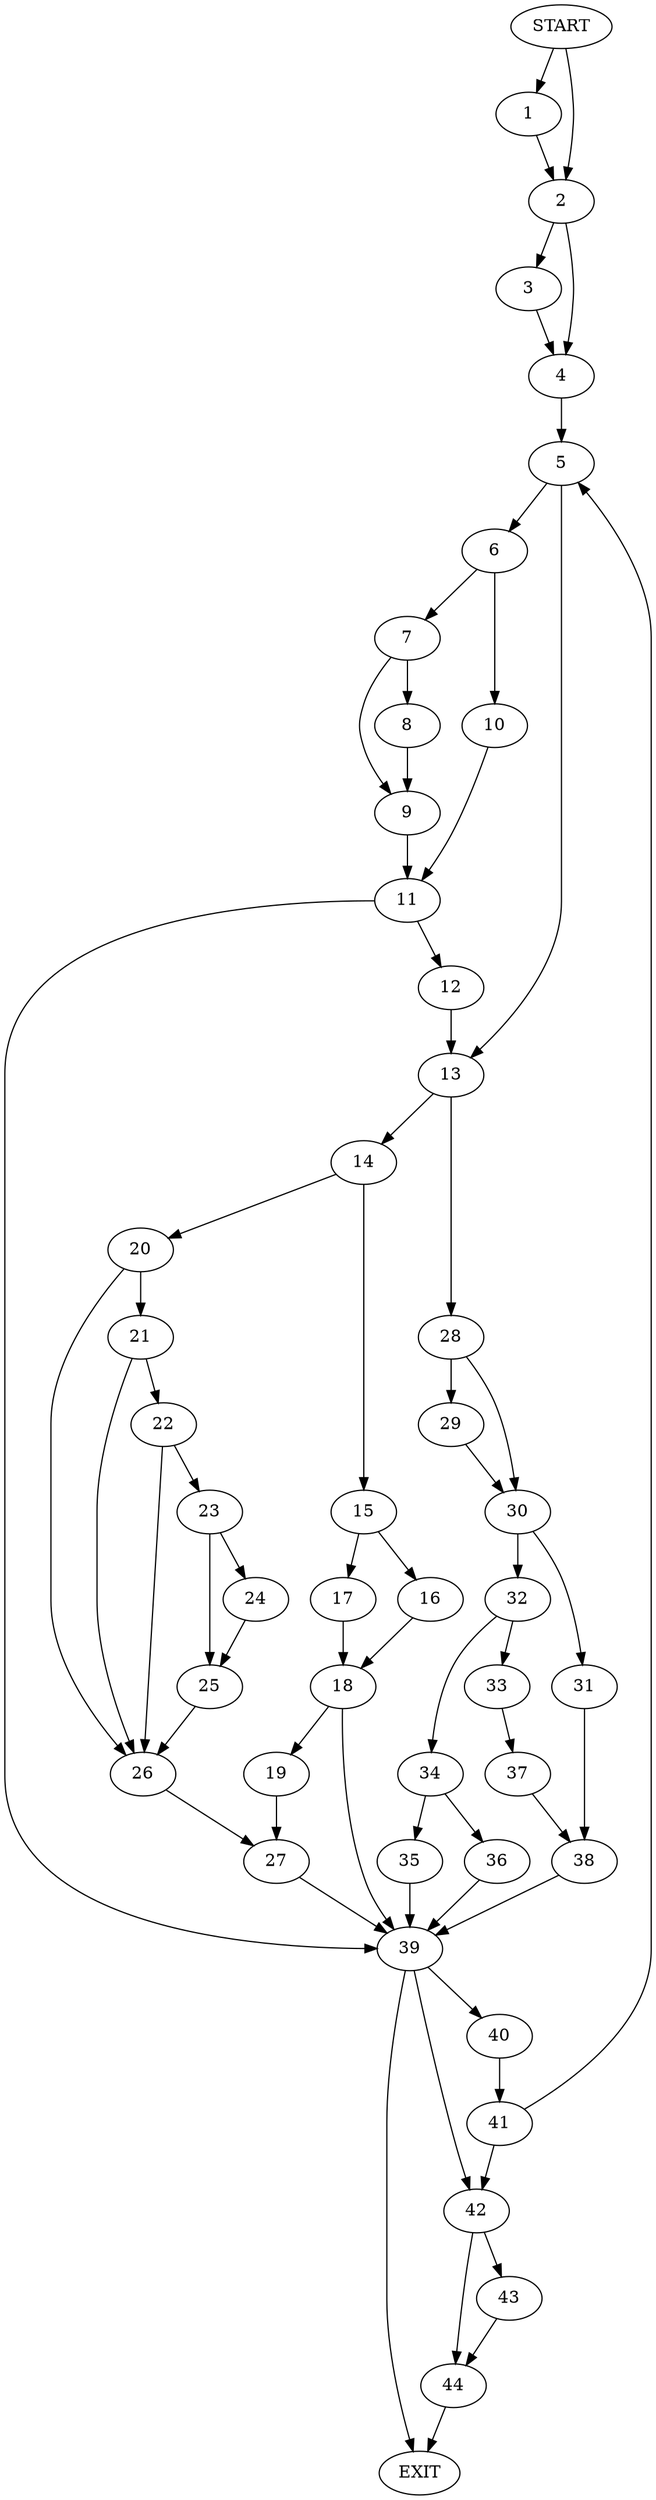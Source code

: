 digraph { 
0 [label="START"];
1;
2;
3;
4;
5;
6;
7;
8;
9;
10;
11;
12;
13;
14;
15;
16;
17;
18;
19;
20;
21;
22;
23;
24;
25;
26;
27;
28;
29;
30;
31;
32;
33;
34;
35;
36;
37;
38;
39;
40;
41;
42;
43;
44;
45[label="EXIT"];
0 -> 2;
0 -> 1;
1 -> 2;
2 -> 4;
2 -> 3;
3 -> 4;
4 -> 5;
5 -> 6;
5 -> 13;
6 -> 7;
6 -> 10;
7 -> 8;
7 -> 9;
8 -> 9;
9 -> 11;
10 -> 11;
11 -> 39;
11 -> 12;
12 -> 13;
13 -> 14;
13 -> 28;
14 -> 15;
14 -> 20;
15 -> 17;
15 -> 16;
16 -> 18;
17 -> 18;
18 -> 39;
18 -> 19;
19 -> 27;
20 -> 21;
20 -> 26;
21 -> 22;
21 -> 26;
22 -> 23;
22 -> 26;
23 -> 24;
23 -> 25;
24 -> 25;
25 -> 26;
26 -> 27;
27 -> 39;
28 -> 29;
28 -> 30;
29 -> 30;
30 -> 31;
30 -> 32;
31 -> 38;
32 -> 33;
32 -> 34;
33 -> 37;
34 -> 35;
34 -> 36;
35 -> 39;
36 -> 39;
37 -> 38;
38 -> 39;
39 -> 45;
39 -> 40;
39:s2 -> 42;
40 -> 41;
41 -> 5;
41 -> 42;
42 -> 43;
42 -> 44;
43 -> 44;
44 -> 45;
}